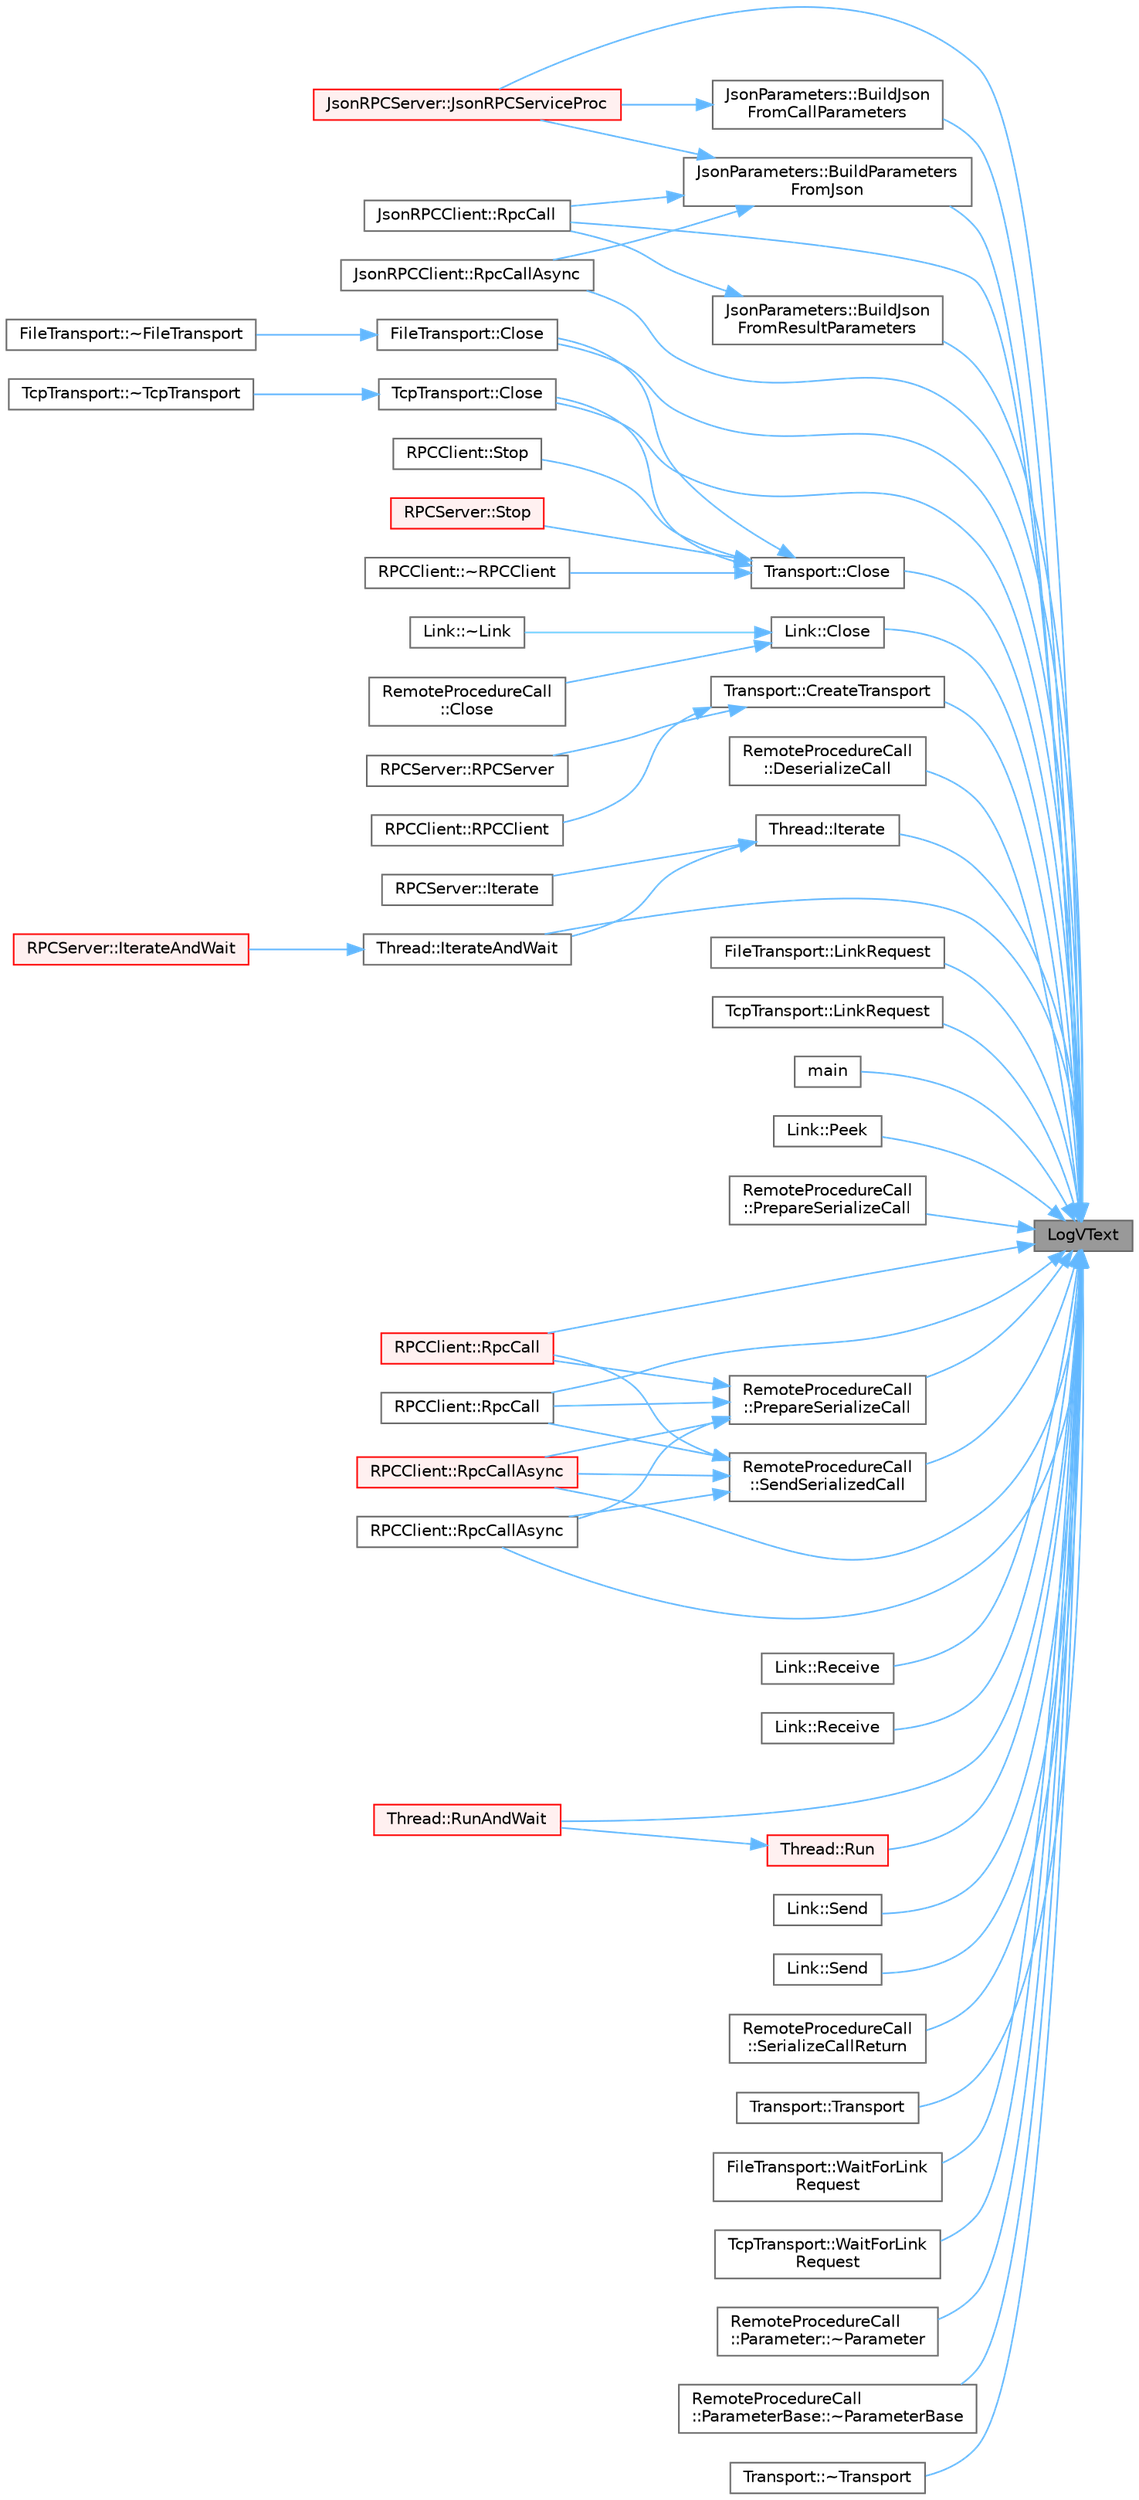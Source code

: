 digraph "LogVText"
{
 // LATEX_PDF_SIZE
  bgcolor="transparent";
  edge [fontname=Helvetica,fontsize=10,labelfontname=Helvetica,labelfontsize=10];
  node [fontname=Helvetica,fontsize=10,shape=box,height=0.2,width=0.4];
  rankdir="RL";
  Node1 [id="Node000001",label="LogVText",height=0.2,width=0.4,color="gray40", fillcolor="grey60", style="filled", fontcolor="black",tooltip=" "];
  Node1 -> Node2 [id="edge1_Node000001_Node000002",dir="back",color="steelblue1",style="solid",tooltip=" "];
  Node2 [id="Node000002",label="JsonParameters::BuildJson\lFromCallParameters",height=0.2,width=0.4,color="grey40", fillcolor="white", style="filled",URL="$class_json_parameters.html#af6f93c37749380ba28bc1076c4cd2744",tooltip=" "];
  Node2 -> Node3 [id="edge2_Node000002_Node000003",dir="back",color="steelblue1",style="solid",tooltip=" "];
  Node3 [id="Node000003",label="JsonRPCServer::JsonRPCServiceProc",height=0.2,width=0.4,color="red", fillcolor="#FFF0F0", style="filled",URL="$class_json_r_p_c_server.html#a459482b663a03985fcf39375c9329a30",tooltip=" "];
  Node1 -> Node10 [id="edge3_Node000001_Node000010",dir="back",color="steelblue1",style="solid",tooltip=" "];
  Node10 [id="Node000010",label="JsonParameters::BuildJson\lFromResultParameters",height=0.2,width=0.4,color="grey40", fillcolor="white", style="filled",URL="$class_json_parameters.html#acfc58d357c307af70266f908ad5f3c0b",tooltip=" "];
  Node10 -> Node11 [id="edge4_Node000010_Node000011",dir="back",color="steelblue1",style="solid",tooltip=" "];
  Node11 [id="Node000011",label="JsonRPCClient::RpcCall",height=0.2,width=0.4,color="grey40", fillcolor="white", style="filled",URL="$class_json_r_p_c_client.html#ab335c7b91778461ac79bff15062d16dd",tooltip=" "];
  Node1 -> Node12 [id="edge5_Node000001_Node000012",dir="back",color="steelblue1",style="solid",tooltip=" "];
  Node12 [id="Node000012",label="JsonParameters::BuildParameters\lFromJson",height=0.2,width=0.4,color="grey40", fillcolor="white", style="filled",URL="$class_json_parameters.html#af0c0b39d4698688e32c9bf1cf2575084",tooltip=" "];
  Node12 -> Node3 [id="edge6_Node000012_Node000003",dir="back",color="steelblue1",style="solid",tooltip=" "];
  Node12 -> Node11 [id="edge7_Node000012_Node000011",dir="back",color="steelblue1",style="solid",tooltip=" "];
  Node12 -> Node13 [id="edge8_Node000012_Node000013",dir="back",color="steelblue1",style="solid",tooltip=" "];
  Node13 [id="Node000013",label="JsonRPCClient::RpcCallAsync",height=0.2,width=0.4,color="grey40", fillcolor="white", style="filled",URL="$class_json_r_p_c_client.html#a63b79bf955270fef1cd21750c10c5a51",tooltip=" "];
  Node1 -> Node14 [id="edge9_Node000001_Node000014",dir="back",color="steelblue1",style="solid",tooltip=" "];
  Node14 [id="Node000014",label="FileTransport::Close",height=0.2,width=0.4,color="grey40", fillcolor="white", style="filled",URL="$class_file_transport.html#af830f652af42263a97f2fd924c5f56b9",tooltip=" "];
  Node14 -> Node15 [id="edge10_Node000014_Node000015",dir="back",color="steelblue1",style="solid",tooltip=" "];
  Node15 [id="Node000015",label="FileTransport::~FileTransport",height=0.2,width=0.4,color="grey40", fillcolor="white", style="filled",URL="$class_file_transport.html#a66475c433459fd8feaa6b5d053fec9ac",tooltip=" "];
  Node1 -> Node16 [id="edge11_Node000001_Node000016",dir="back",color="steelblue1",style="solid",tooltip=" "];
  Node16 [id="Node000016",label="Link::Close",height=0.2,width=0.4,color="grey40", fillcolor="white", style="filled",URL="$class_link.html#a2021d0a1d1d99c6d66ba4673cf6a21f4",tooltip=" "];
  Node16 -> Node17 [id="edge12_Node000016_Node000017",dir="back",color="steelblue1",style="solid",tooltip=" "];
  Node17 [id="Node000017",label="RemoteProcedureCall\l::Close",height=0.2,width=0.4,color="grey40", fillcolor="white", style="filled",URL="$class_remote_procedure_call.html#a31cda1aad54d910ea156ee3a74668805",tooltip=" "];
  Node16 -> Node18 [id="edge13_Node000016_Node000018",dir="back",color="steelblue1",style="solid",tooltip=" "];
  Node18 [id="Node000018",label="Link::~Link",height=0.2,width=0.4,color="grey40", fillcolor="white", style="filled",URL="$class_link.html#a666e442abb3122fe5eb1705f1b2d650d",tooltip=" "];
  Node1 -> Node19 [id="edge14_Node000001_Node000019",dir="back",color="steelblue1",style="solid",tooltip=" "];
  Node19 [id="Node000019",label="TcpTransport::Close",height=0.2,width=0.4,color="grey40", fillcolor="white", style="filled",URL="$class_tcp_transport.html#a2f542f820033b09b18f8bdb5b1e358c0",tooltip=" "];
  Node19 -> Node20 [id="edge15_Node000019_Node000020",dir="back",color="steelblue1",style="solid",tooltip=" "];
  Node20 [id="Node000020",label="TcpTransport::~TcpTransport",height=0.2,width=0.4,color="grey40", fillcolor="white", style="filled",URL="$class_tcp_transport.html#ab203d6679e0a43ebbe20202ee2a5a467",tooltip=" "];
  Node1 -> Node21 [id="edge16_Node000001_Node000021",dir="back",color="steelblue1",style="solid",tooltip=" "];
  Node21 [id="Node000021",label="Transport::Close",height=0.2,width=0.4,color="grey40", fillcolor="white", style="filled",URL="$class_transport.html#a999a45e65a145dc7d0af3f493b118134",tooltip=" "];
  Node21 -> Node14 [id="edge17_Node000021_Node000014",dir="back",color="steelblue1",style="solid",tooltip=" "];
  Node21 -> Node19 [id="edge18_Node000021_Node000019",dir="back",color="steelblue1",style="solid",tooltip=" "];
  Node21 -> Node22 [id="edge19_Node000021_Node000022",dir="back",color="steelblue1",style="solid",tooltip=" "];
  Node22 [id="Node000022",label="RPCClient::Stop",height=0.2,width=0.4,color="grey40", fillcolor="white", style="filled",URL="$class_r_p_c_client.html#a380e02c5b8dfd35f1e9684a932c74cf8",tooltip="Stops the associated transport."];
  Node21 -> Node23 [id="edge20_Node000021_Node000023",dir="back",color="steelblue1",style="solid",tooltip=" "];
  Node23 [id="Node000023",label="RPCServer::Stop",height=0.2,width=0.4,color="red", fillcolor="#FFF0F0", style="filled",URL="$class_r_p_c_server.html#afa561558cb0ceafb0556c4fd34e44683",tooltip="Stops the associated transport."];
  Node21 -> Node32 [id="edge21_Node000021_Node000032",dir="back",color="steelblue1",style="solid",tooltip=" "];
  Node32 [id="Node000032",label="RPCClient::~RPCClient",height=0.2,width=0.4,color="grey40", fillcolor="white", style="filled",URL="$class_r_p_c_client.html#a30b8cae7e2b173b7bb348d6cfbfd14b8",tooltip="RPCClient destructor. Closes and destroys the associated RPC and Transport members."];
  Node1 -> Node33 [id="edge22_Node000001_Node000033",dir="back",color="steelblue1",style="solid",tooltip=" "];
  Node33 [id="Node000033",label="Transport::CreateTransport",height=0.2,width=0.4,color="grey40", fillcolor="white", style="filled",URL="$class_transport.html#a21d73da321d7e17430451c74677aa674",tooltip="Returns a newly created transport for the given transport type."];
  Node33 -> Node34 [id="edge23_Node000033_Node000034",dir="back",color="steelblue1",style="solid",tooltip=" "];
  Node34 [id="Node000034",label="RPCClient::RPCClient",height=0.2,width=0.4,color="grey40", fillcolor="white", style="filled",URL="$class_r_p_c_client.html#adbf378c8643a20a53ec0be2fac9588fd",tooltip="RPCClient constructor."];
  Node33 -> Node35 [id="edge24_Node000033_Node000035",dir="back",color="steelblue1",style="solid",tooltip=" "];
  Node35 [id="Node000035",label="RPCServer::RPCServer",height=0.2,width=0.4,color="grey40", fillcolor="white", style="filled",URL="$class_r_p_c_server.html#a5cfaec27a0c5a0b7529858ba54773232",tooltip="RPCServer constructor."];
  Node1 -> Node36 [id="edge25_Node000001_Node000036",dir="back",color="steelblue1",style="solid",tooltip=" "];
  Node36 [id="Node000036",label="RemoteProcedureCall\l::DeserializeCall",height=0.2,width=0.4,color="grey40", fillcolor="white", style="filled",URL="$class_remote_procedure_call.html#a6937c70ae1967f3b78062ab1fdfe0f6d",tooltip="Deserializes a function call byte stream built by SerializeCall."];
  Node1 -> Node37 [id="edge26_Node000001_Node000037",dir="back",color="steelblue1",style="solid",tooltip=" "];
  Node37 [id="Node000037",label="Thread::Iterate",height=0.2,width=0.4,color="grey40", fillcolor="white", style="filled",URL="$class_thread.html#af0eb13dd34fb8547d10d4341246b8e03",tooltip=" "];
  Node37 -> Node38 [id="edge27_Node000037_Node000038",dir="back",color="steelblue1",style="solid",tooltip=" "];
  Node38 [id="Node000038",label="RPCServer::Iterate",height=0.2,width=0.4,color="grey40", fillcolor="white", style="filled",URL="$class_r_p_c_server.html#a052d64b45ee81f39dbf038d95f99ff08",tooltip="Iterates on Run."];
  Node37 -> Node39 [id="edge28_Node000037_Node000039",dir="back",color="steelblue1",style="solid",tooltip=" "];
  Node39 [id="Node000039",label="Thread::IterateAndWait",height=0.2,width=0.4,color="grey40", fillcolor="white", style="filled",URL="$class_thread.html#a41b5c7adb2c080981c373d3d35c69e0d",tooltip=" "];
  Node39 -> Node40 [id="edge29_Node000039_Node000040",dir="back",color="steelblue1",style="solid",tooltip=" "];
  Node40 [id="Node000040",label="RPCServer::IterateAndWait",height=0.2,width=0.4,color="red", fillcolor="#FFF0F0", style="filled",URL="$class_r_p_c_server.html#aa0789295acfd6111907957f4feafcebe",tooltip=" "];
  Node1 -> Node39 [id="edge30_Node000001_Node000039",dir="back",color="steelblue1",style="solid",tooltip=" "];
  Node1 -> Node3 [id="edge31_Node000001_Node000003",dir="back",color="steelblue1",style="solid",tooltip=" "];
  Node1 -> Node42 [id="edge32_Node000001_Node000042",dir="back",color="steelblue1",style="solid",tooltip=" "];
  Node42 [id="Node000042",label="FileTransport::LinkRequest",height=0.2,width=0.4,color="grey40", fillcolor="white", style="filled",URL="$class_file_transport.html#a4954d0a00a1d191e7d18d99b8043c991",tooltip="Connects to a server blocked on WaitLinkRequest and returns the resulting link."];
  Node1 -> Node43 [id="edge33_Node000001_Node000043",dir="back",color="steelblue1",style="solid",tooltip=" "];
  Node43 [id="Node000043",label="TcpTransport::LinkRequest",height=0.2,width=0.4,color="grey40", fillcolor="white", style="filled",URL="$class_tcp_transport.html#a9600fbc77b27b1037479349abe15e358",tooltip="Connects to a server blocked on WaitLinkRequest and returns the resulting link."];
  Node1 -> Node44 [id="edge34_Node000001_Node000044",dir="back",color="steelblue1",style="solid",tooltip=" "];
  Node44 [id="Node000044",label="main",height=0.2,width=0.4,color="grey40", fillcolor="white", style="filled",URL="$main_8c.html#a3c04138a5bfe5d72780bb7e82a18e627",tooltip=" "];
  Node1 -> Node45 [id="edge35_Node000001_Node000045",dir="back",color="steelblue1",style="solid",tooltip=" "];
  Node45 [id="Node000045",label="Link::Peek",height=0.2,width=0.4,color="grey40", fillcolor="white", style="filled",URL="$class_link.html#a1499fc70c0bfa95ef213ca41c8be54d9",tooltip="Peeks up to dataLen bytes into byteBuffer from the linked peer. This a blocking potentially non compl..."];
  Node1 -> Node46 [id="edge36_Node000001_Node000046",dir="back",color="steelblue1",style="solid",tooltip=" "];
  Node46 [id="Node000046",label="RemoteProcedureCall\l::PrepareSerializeCall",height=0.2,width=0.4,color="grey40", fillcolor="white", style="filled",URL="$class_remote_procedure_call.html#a432b83998dfe39b9bb29695ef4cf0cac",tooltip=" "];
  Node1 -> Node47 [id="edge37_Node000001_Node000047",dir="back",color="steelblue1",style="solid",tooltip=" "];
  Node47 [id="Node000047",label="RemoteProcedureCall\l::PrepareSerializeCall",height=0.2,width=0.4,color="grey40", fillcolor="white", style="filled",URL="$class_remote_procedure_call.html#a97806d754043eae1ab08e5f1b538f7de",tooltip=" "];
  Node47 -> Node48 [id="edge38_Node000047_Node000048",dir="back",color="steelblue1",style="solid",tooltip=" "];
  Node48 [id="Node000048",label="RPCClient::RpcCall",height=0.2,width=0.4,color="grey40", fillcolor="white", style="filled",URL="$class_r_p_c_client.html#add64920a814e7c6ffb8339f51a1a42d0",tooltip=" "];
  Node47 -> Node49 [id="edge39_Node000047_Node000049",dir="back",color="steelblue1",style="solid",tooltip=" "];
  Node49 [id="Node000049",label="RPCClient::RpcCall",height=0.2,width=0.4,color="red", fillcolor="#FFF0F0", style="filled",URL="$class_r_p_c_client.html#a3317a1e57f376702d7453fa0b11e8a7e",tooltip="see RemoteProcedureCall::SerializedCall and RemoteProcedureCall::SendSerializedCall...."];
  Node47 -> Node51 [id="edge40_Node000047_Node000051",dir="back",color="steelblue1",style="solid",tooltip=" "];
  Node51 [id="Node000051",label="RPCClient::RpcCallAsync",height=0.2,width=0.4,color="grey40", fillcolor="white", style="filled",URL="$class_r_p_c_client.html#aff234c5bae9ea1a10ddbc223ec6bd50b",tooltip=" "];
  Node47 -> Node52 [id="edge41_Node000047_Node000052",dir="back",color="steelblue1",style="solid",tooltip=" "];
  Node52 [id="Node000052",label="RPCClient::RpcCallAsync",height=0.2,width=0.4,color="red", fillcolor="#FFF0F0", style="filled",URL="$class_r_p_c_client.html#ad1ea9d5d63414cd67f6f3ba1719ecfd2",tooltip=" "];
  Node1 -> Node53 [id="edge42_Node000001_Node000053",dir="back",color="steelblue1",style="solid",tooltip=" "];
  Node53 [id="Node000053",label="Link::Receive",height=0.2,width=0.4,color="grey40", fillcolor="white", style="filled",URL="$class_link.html#a61a6082391bcbd95738bc5dc4d3d9682",tooltip="Receives up to dataLen bytes into byteBuffer from the linked peer. This a blocking potentially non co..."];
  Node1 -> Node54 [id="edge43_Node000001_Node000054",dir="back",color="steelblue1",style="solid",tooltip=" "];
  Node54 [id="Node000054",label="Link::Receive",height=0.2,width=0.4,color="grey40", fillcolor="white", style="filled",URL="$class_link.html#a9e6b468f4193d013d91c02a483fdd9a2",tooltip="Receives dataLen bytes into byteBuffer from the linked peer. This a blocking complete receive."];
  Node1 -> Node11 [id="edge44_Node000001_Node000011",dir="back",color="steelblue1",style="solid",tooltip=" "];
  Node1 -> Node48 [id="edge45_Node000001_Node000048",dir="back",color="steelblue1",style="solid",tooltip=" "];
  Node1 -> Node49 [id="edge46_Node000001_Node000049",dir="back",color="steelblue1",style="solid",tooltip=" "];
  Node1 -> Node51 [id="edge47_Node000001_Node000051",dir="back",color="steelblue1",style="solid",tooltip=" "];
  Node1 -> Node52 [id="edge48_Node000001_Node000052",dir="back",color="steelblue1",style="solid",tooltip=" "];
  Node1 -> Node13 [id="edge49_Node000001_Node000013",dir="back",color="steelblue1",style="solid",tooltip=" "];
  Node1 -> Node55 [id="edge50_Node000001_Node000055",dir="back",color="steelblue1",style="solid",tooltip=" "];
  Node55 [id="Node000055",label="Thread::Run",height=0.2,width=0.4,color="red", fillcolor="#FFF0F0", style="filled",URL="$class_thread.html#aa749371ba8362eaeea768f7d395b3dae",tooltip=" "];
  Node55 -> Node57 [id="edge51_Node000055_Node000057",dir="back",color="steelblue1",style="solid",tooltip=" "];
  Node57 [id="Node000057",label="Thread::RunAndWait",height=0.2,width=0.4,color="red", fillcolor="#FFF0F0", style="filled",URL="$class_thread.html#adf4a0146595eefa17ccb8d7aacd33b41",tooltip=" "];
  Node1 -> Node57 [id="edge52_Node000001_Node000057",dir="back",color="steelblue1",style="solid",tooltip=" "];
  Node1 -> Node59 [id="edge53_Node000001_Node000059",dir="back",color="steelblue1",style="solid",tooltip=" "];
  Node59 [id="Node000059",label="Link::Send",height=0.2,width=0.4,color="grey40", fillcolor="white", style="filled",URL="$class_link.html#a3a738315dc00cfb1fdd0544f6e40f26a",tooltip="Sends up to dataLen bytes from byteBuffer to the linked peer. This a blocking potentially non complet..."];
  Node1 -> Node60 [id="edge54_Node000001_Node000060",dir="back",color="steelblue1",style="solid",tooltip=" "];
  Node60 [id="Node000060",label="Link::Send",height=0.2,width=0.4,color="grey40", fillcolor="white", style="filled",URL="$class_link.html#a7206b80a29481217e2bef37864870569",tooltip="Sends dataLen bytes from byteBuffer to the linked peer. This a blocking complete send."];
  Node1 -> Node61 [id="edge55_Node000001_Node000061",dir="back",color="steelblue1",style="solid",tooltip=" "];
  Node61 [id="Node000061",label="RemoteProcedureCall\l::SendSerializedCall",height=0.2,width=0.4,color="grey40", fillcolor="white", style="filled",URL="$class_remote_procedure_call.html#a38512a538a448e528fc162e179345ea4",tooltip=" "];
  Node61 -> Node48 [id="edge56_Node000061_Node000048",dir="back",color="steelblue1",style="solid",tooltip=" "];
  Node61 -> Node49 [id="edge57_Node000061_Node000049",dir="back",color="steelblue1",style="solid",tooltip=" "];
  Node61 -> Node51 [id="edge58_Node000061_Node000051",dir="back",color="steelblue1",style="solid",tooltip=" "];
  Node61 -> Node52 [id="edge59_Node000061_Node000052",dir="back",color="steelblue1",style="solid",tooltip=" "];
  Node1 -> Node62 [id="edge60_Node000001_Node000062",dir="back",color="steelblue1",style="solid",tooltip=" "];
  Node62 [id="Node000062",label="RemoteProcedureCall\l::SerializeCallReturn",height=0.2,width=0.4,color="grey40", fillcolor="white", style="filled",URL="$class_remote_procedure_call.html#a52cb6d82aabbefe139dcf584a77c6239",tooltip="Prepare serialized call return byte stream and send it over the associated link."];
  Node1 -> Node63 [id="edge61_Node000001_Node000063",dir="back",color="steelblue1",style="solid",tooltip=" "];
  Node63 [id="Node000063",label="Transport::Transport",height=0.2,width=0.4,color="grey40", fillcolor="white", style="filled",URL="$class_transport.html#a36928c178aa490c02aa25b4b12e2bf63",tooltip=" "];
  Node1 -> Node64 [id="edge62_Node000001_Node000064",dir="back",color="steelblue1",style="solid",tooltip=" "];
  Node64 [id="Node000064",label="FileTransport::WaitForLink\lRequest",height=0.2,width=0.4,color="grey40", fillcolor="white", style="filled",URL="$class_file_transport.html#a4f7890b520360e013890cf378224b135",tooltip="Waits for a LinkRequest and returns the resulting link."];
  Node1 -> Node65 [id="edge63_Node000001_Node000065",dir="back",color="steelblue1",style="solid",tooltip=" "];
  Node65 [id="Node000065",label="TcpTransport::WaitForLink\lRequest",height=0.2,width=0.4,color="grey40", fillcolor="white", style="filled",URL="$class_tcp_transport.html#a517aa1803c9ebcd5214c28503b69f219",tooltip="Waits for a LinkRequest and returns the resulting link."];
  Node1 -> Node66 [id="edge64_Node000001_Node000066",dir="back",color="steelblue1",style="solid",tooltip=" "];
  Node66 [id="Node000066",label="RemoteProcedureCall\l::Parameter::~Parameter",height=0.2,width=0.4,color="grey40", fillcolor="white", style="filled",URL="$class_remote_procedure_call_1_1_parameter.html#a9acc9596459c2f0467f726b63153f7b6",tooltip=" "];
  Node1 -> Node67 [id="edge65_Node000001_Node000067",dir="back",color="steelblue1",style="solid",tooltip=" "];
  Node67 [id="Node000067",label="RemoteProcedureCall\l::ParameterBase::~ParameterBase",height=0.2,width=0.4,color="grey40", fillcolor="white", style="filled",URL="$class_remote_procedure_call_1_1_parameter_base.html#a811989a41075e76a3bf6a9b97c07e005",tooltip=" "];
  Node1 -> Node68 [id="edge66_Node000001_Node000068",dir="back",color="steelblue1",style="solid",tooltip=" "];
  Node68 [id="Node000068",label="Transport::~Transport",height=0.2,width=0.4,color="grey40", fillcolor="white", style="filled",URL="$class_transport.html#a0d41bb59cb5b3e04dbfee3044e736e8d",tooltip=" "];
}
